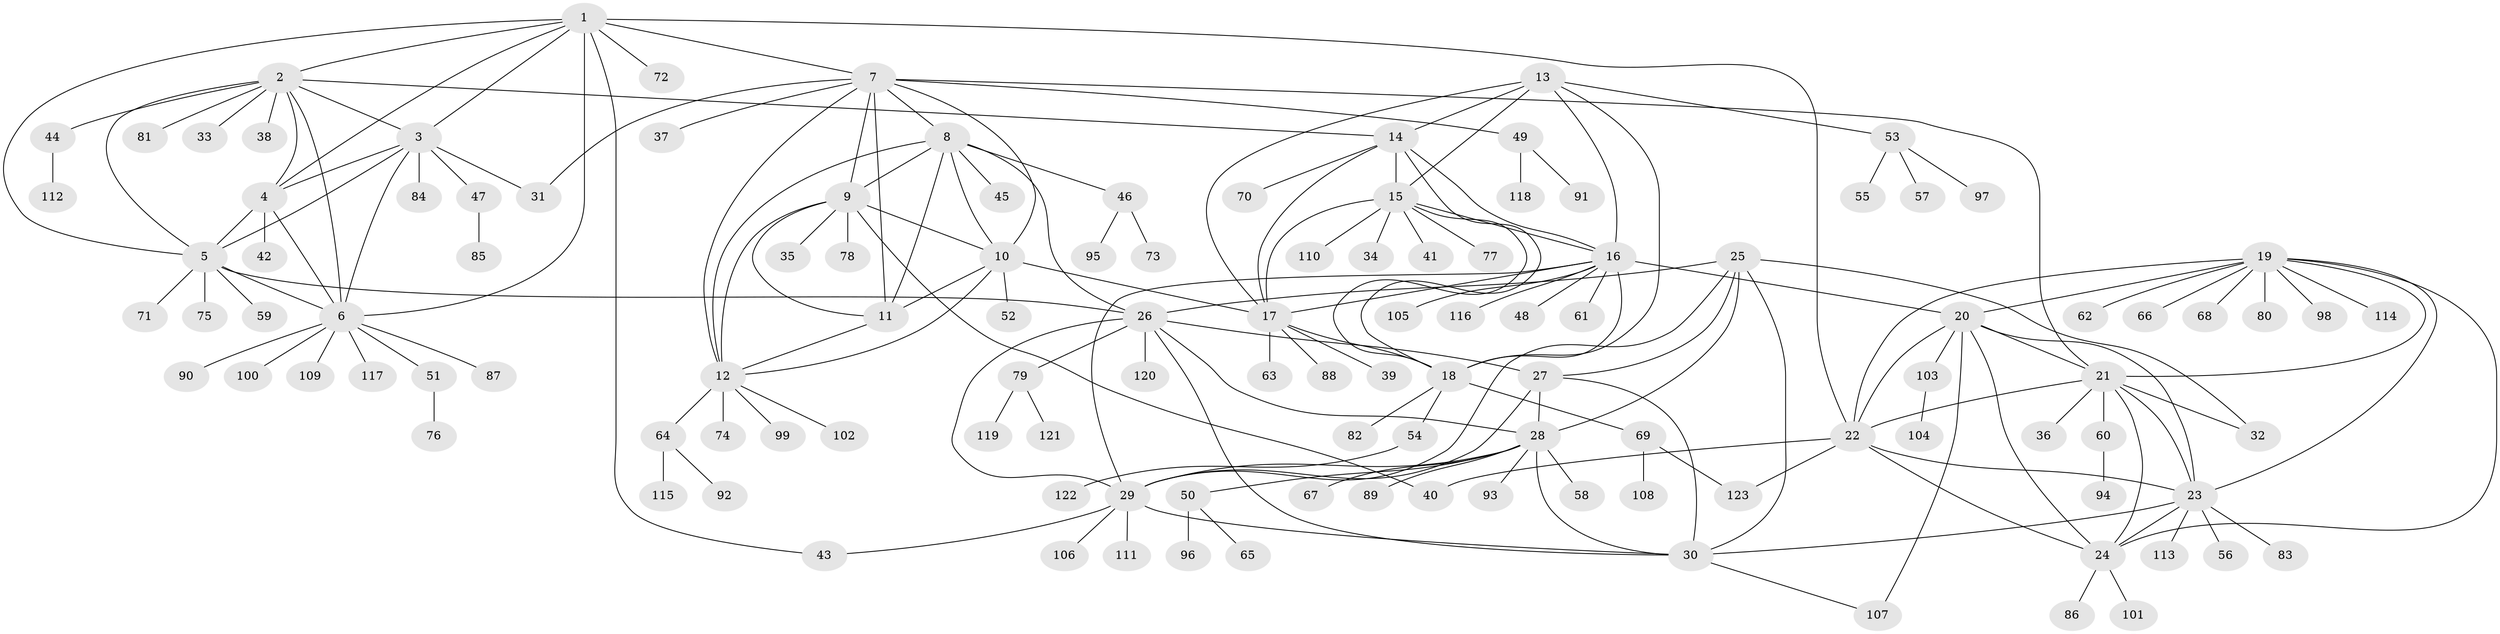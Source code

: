 // Generated by graph-tools (version 1.1) at 2025/11/02/27/25 16:11:35]
// undirected, 123 vertices, 184 edges
graph export_dot {
graph [start="1"]
  node [color=gray90,style=filled];
  1;
  2;
  3;
  4;
  5;
  6;
  7;
  8;
  9;
  10;
  11;
  12;
  13;
  14;
  15;
  16;
  17;
  18;
  19;
  20;
  21;
  22;
  23;
  24;
  25;
  26;
  27;
  28;
  29;
  30;
  31;
  32;
  33;
  34;
  35;
  36;
  37;
  38;
  39;
  40;
  41;
  42;
  43;
  44;
  45;
  46;
  47;
  48;
  49;
  50;
  51;
  52;
  53;
  54;
  55;
  56;
  57;
  58;
  59;
  60;
  61;
  62;
  63;
  64;
  65;
  66;
  67;
  68;
  69;
  70;
  71;
  72;
  73;
  74;
  75;
  76;
  77;
  78;
  79;
  80;
  81;
  82;
  83;
  84;
  85;
  86;
  87;
  88;
  89;
  90;
  91;
  92;
  93;
  94;
  95;
  96;
  97;
  98;
  99;
  100;
  101;
  102;
  103;
  104;
  105;
  106;
  107;
  108;
  109;
  110;
  111;
  112;
  113;
  114;
  115;
  116;
  117;
  118;
  119;
  120;
  121;
  122;
  123;
  1 -- 2;
  1 -- 3;
  1 -- 4;
  1 -- 5;
  1 -- 6;
  1 -- 7;
  1 -- 22;
  1 -- 43;
  1 -- 72;
  2 -- 3;
  2 -- 4;
  2 -- 5;
  2 -- 6;
  2 -- 14;
  2 -- 33;
  2 -- 38;
  2 -- 44;
  2 -- 81;
  3 -- 4;
  3 -- 5;
  3 -- 6;
  3 -- 31;
  3 -- 47;
  3 -- 84;
  4 -- 5;
  4 -- 6;
  4 -- 42;
  5 -- 6;
  5 -- 26;
  5 -- 59;
  5 -- 71;
  5 -- 75;
  6 -- 51;
  6 -- 87;
  6 -- 90;
  6 -- 100;
  6 -- 109;
  6 -- 117;
  7 -- 8;
  7 -- 9;
  7 -- 10;
  7 -- 11;
  7 -- 12;
  7 -- 21;
  7 -- 31;
  7 -- 37;
  7 -- 49;
  8 -- 9;
  8 -- 10;
  8 -- 11;
  8 -- 12;
  8 -- 26;
  8 -- 45;
  8 -- 46;
  9 -- 10;
  9 -- 11;
  9 -- 12;
  9 -- 35;
  9 -- 40;
  9 -- 78;
  10 -- 11;
  10 -- 12;
  10 -- 17;
  10 -- 52;
  11 -- 12;
  12 -- 64;
  12 -- 74;
  12 -- 99;
  12 -- 102;
  13 -- 14;
  13 -- 15;
  13 -- 16;
  13 -- 17;
  13 -- 18;
  13 -- 53;
  14 -- 15;
  14 -- 16;
  14 -- 17;
  14 -- 18;
  14 -- 70;
  15 -- 16;
  15 -- 17;
  15 -- 18;
  15 -- 34;
  15 -- 41;
  15 -- 77;
  15 -- 110;
  16 -- 17;
  16 -- 18;
  16 -- 20;
  16 -- 29;
  16 -- 48;
  16 -- 61;
  16 -- 105;
  16 -- 116;
  17 -- 18;
  17 -- 39;
  17 -- 63;
  17 -- 88;
  18 -- 54;
  18 -- 69;
  18 -- 82;
  19 -- 20;
  19 -- 21;
  19 -- 22;
  19 -- 23;
  19 -- 24;
  19 -- 62;
  19 -- 66;
  19 -- 68;
  19 -- 80;
  19 -- 98;
  19 -- 114;
  20 -- 21;
  20 -- 22;
  20 -- 23;
  20 -- 24;
  20 -- 103;
  20 -- 107;
  21 -- 22;
  21 -- 23;
  21 -- 24;
  21 -- 32;
  21 -- 36;
  21 -- 60;
  22 -- 23;
  22 -- 24;
  22 -- 40;
  22 -- 123;
  23 -- 24;
  23 -- 30;
  23 -- 56;
  23 -- 83;
  23 -- 113;
  24 -- 86;
  24 -- 101;
  25 -- 26;
  25 -- 27;
  25 -- 28;
  25 -- 29;
  25 -- 30;
  25 -- 32;
  26 -- 27;
  26 -- 28;
  26 -- 29;
  26 -- 30;
  26 -- 79;
  26 -- 120;
  27 -- 28;
  27 -- 29;
  27 -- 30;
  28 -- 29;
  28 -- 30;
  28 -- 50;
  28 -- 58;
  28 -- 67;
  28 -- 89;
  28 -- 93;
  29 -- 30;
  29 -- 43;
  29 -- 106;
  29 -- 111;
  30 -- 107;
  44 -- 112;
  46 -- 73;
  46 -- 95;
  47 -- 85;
  49 -- 91;
  49 -- 118;
  50 -- 65;
  50 -- 96;
  51 -- 76;
  53 -- 55;
  53 -- 57;
  53 -- 97;
  54 -- 122;
  60 -- 94;
  64 -- 92;
  64 -- 115;
  69 -- 108;
  69 -- 123;
  79 -- 119;
  79 -- 121;
  103 -- 104;
}
